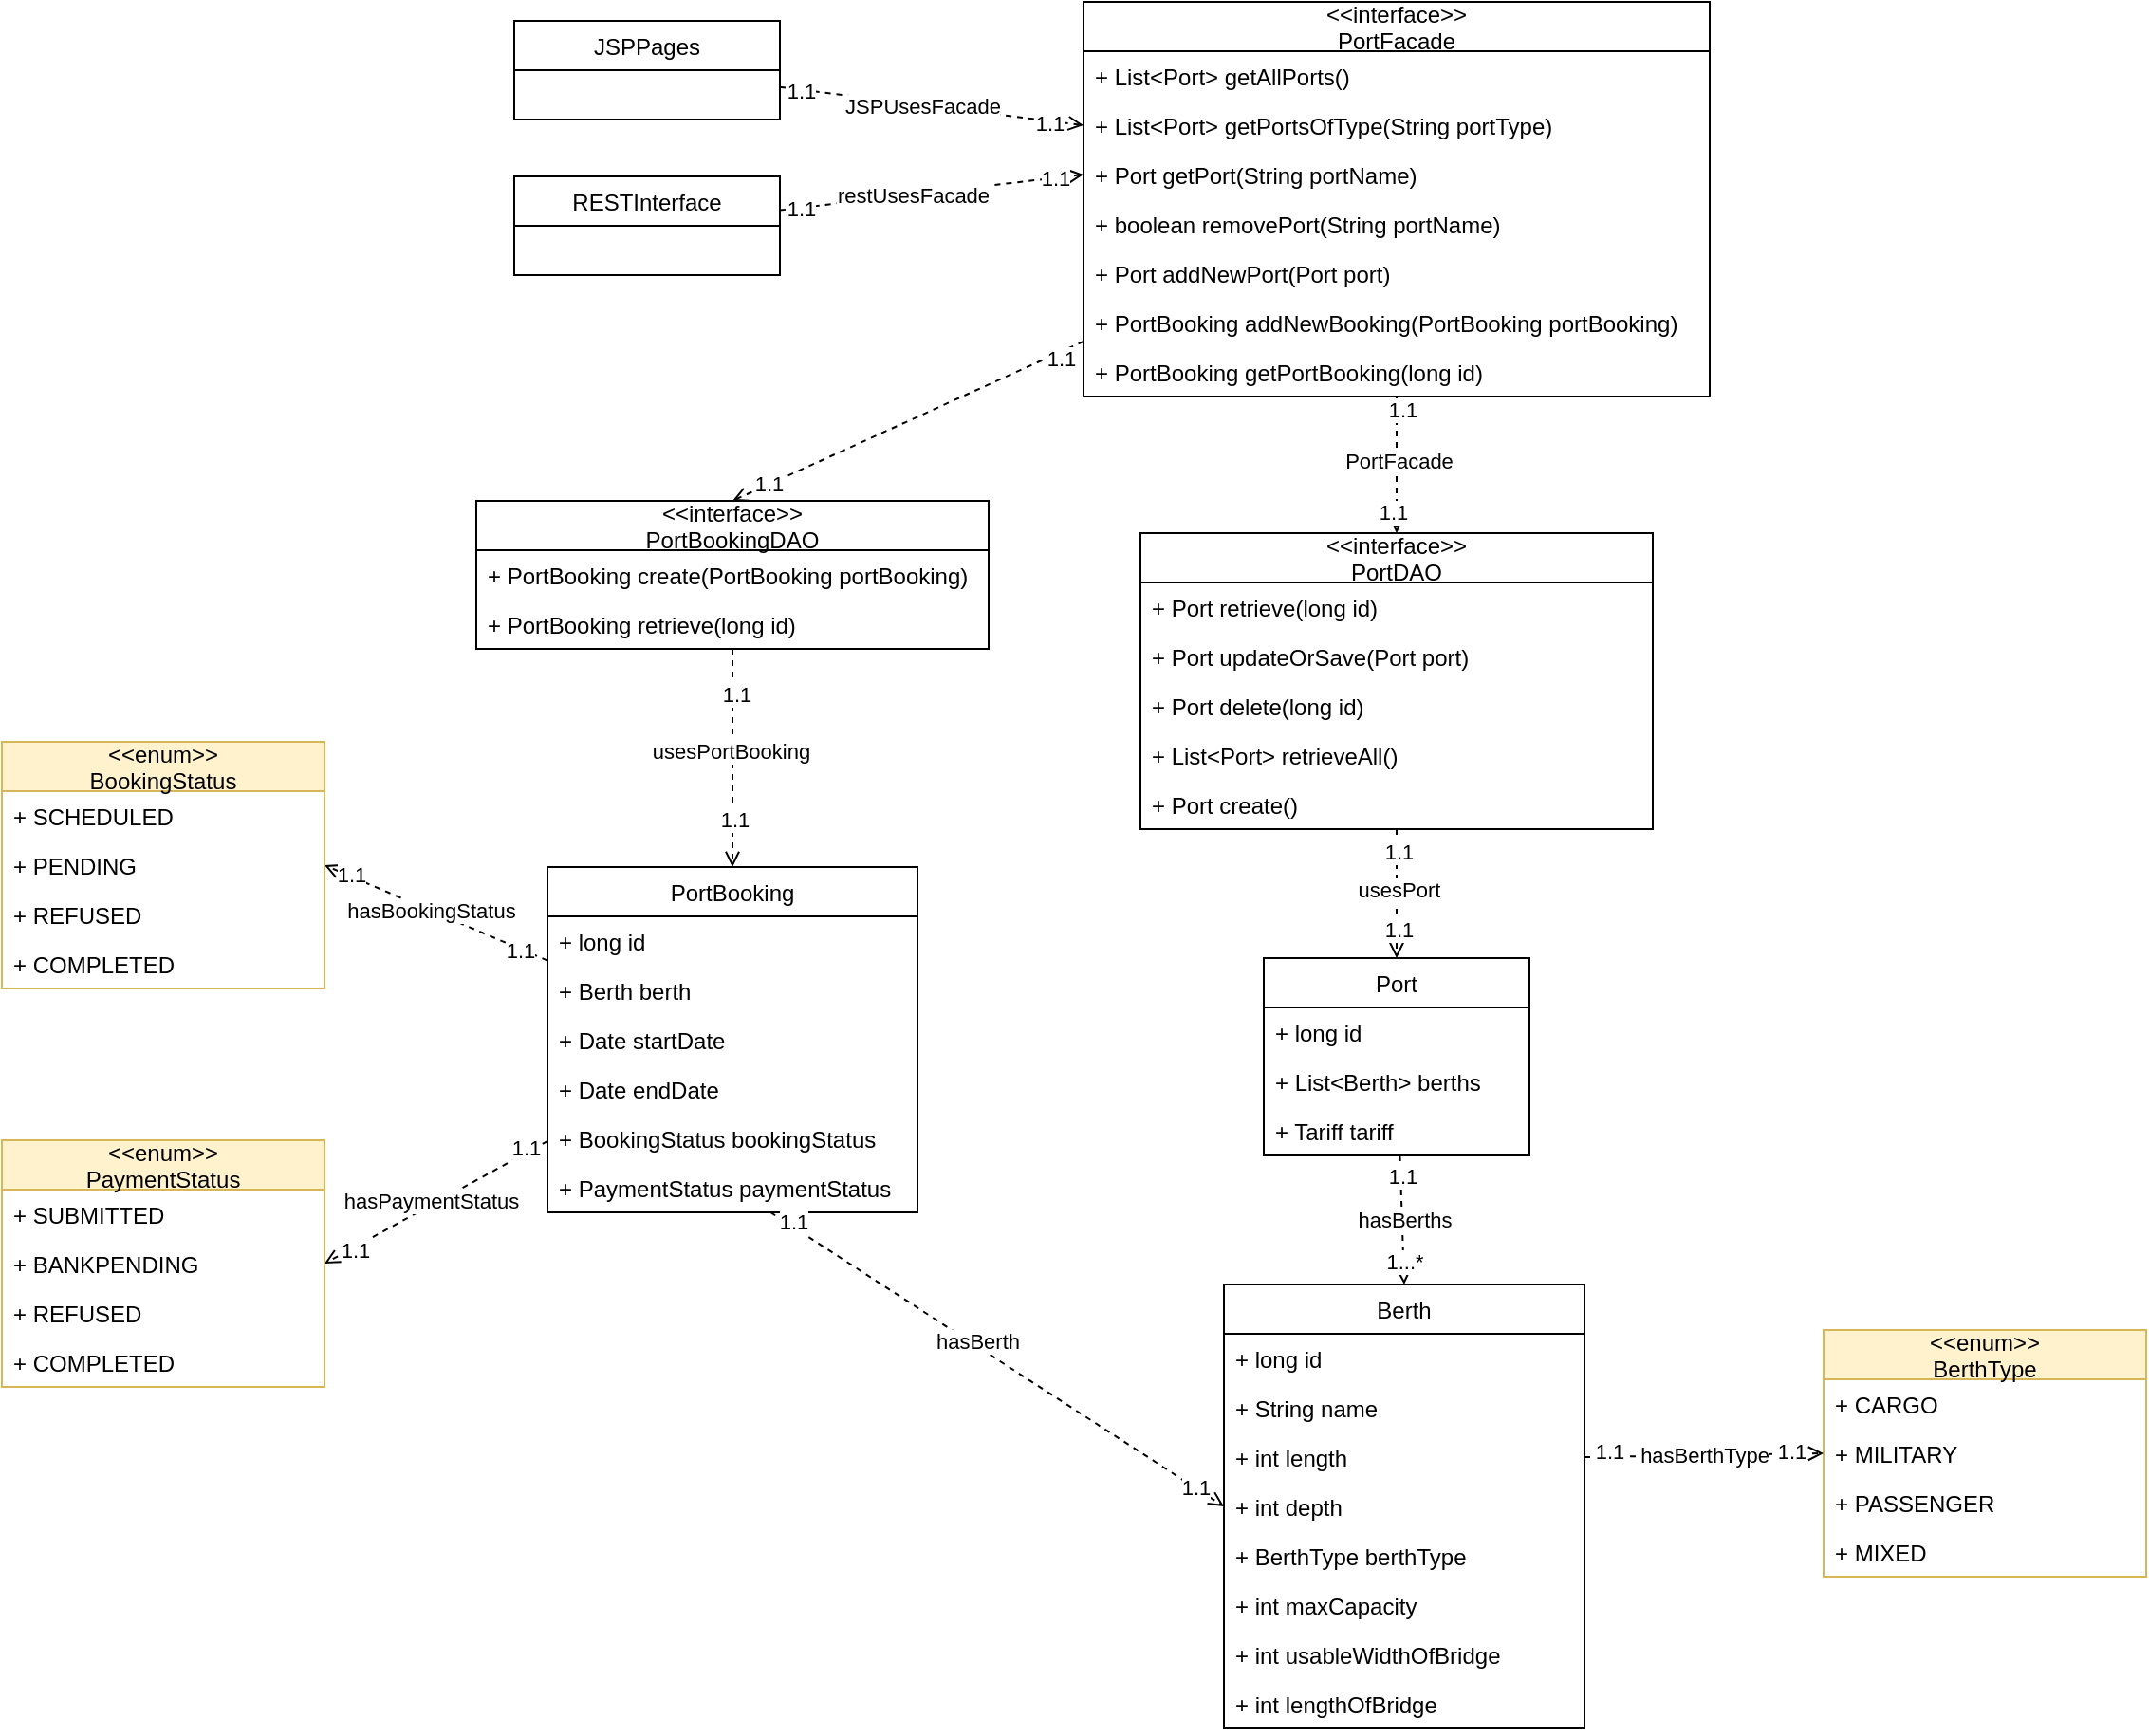 <mxfile version="15.5.4" type="device"><diagram id="i7krYclunM-j4STgRlUZ" name="Page-1"><mxGraphModel dx="1872" dy="701" grid="1" gridSize="10" guides="1" tooltips="1" connect="1" arrows="1" fold="1" page="1" pageScale="1" pageWidth="827" pageHeight="1169" math="0" shadow="0"><root><mxCell id="0"/><mxCell id="1" parent="0"/><mxCell id="9I1KYuoDm2zl3QRiETgo-15" style="edgeStyle=orthogonalEdgeStyle;rounded=0;orthogonalLoop=1;jettySize=auto;html=1;entryX=0.5;entryY=0;entryDx=0;entryDy=0;dashed=1;endArrow=open;endFill=0;" edge="1" parent="1" source="9I1KYuoDm2zl3QRiETgo-1" target="9I1KYuoDm2zl3QRiETgo-10"><mxGeometry relative="1" as="geometry"/></mxCell><mxCell id="9I1KYuoDm2zl3QRiETgo-22" value="PortFacade" style="edgeLabel;html=1;align=center;verticalAlign=middle;resizable=0;points=[];" vertex="1" connectable="0" parent="9I1KYuoDm2zl3QRiETgo-15"><mxGeometry x="-0.075" y="1" relative="1" as="geometry"><mxPoint as="offset"/></mxGeometry></mxCell><mxCell id="9I1KYuoDm2zl3QRiETgo-23" value="1.1" style="edgeLabel;html=1;align=center;verticalAlign=middle;resizable=0;points=[];" vertex="1" connectable="0" parent="9I1KYuoDm2zl3QRiETgo-15"><mxGeometry x="0.675" y="-2" relative="1" as="geometry"><mxPoint as="offset"/></mxGeometry></mxCell><mxCell id="9I1KYuoDm2zl3QRiETgo-24" value="1.1" style="edgeLabel;html=1;align=center;verticalAlign=middle;resizable=0;points=[];" vertex="1" connectable="0" parent="9I1KYuoDm2zl3QRiETgo-15"><mxGeometry x="-0.825" y="3" relative="1" as="geometry"><mxPoint as="offset"/></mxGeometry></mxCell><mxCell id="9I1KYuoDm2zl3QRiETgo-72" style="edgeStyle=none;rounded=0;orthogonalLoop=1;jettySize=auto;html=1;entryX=0.5;entryY=0;entryDx=0;entryDy=0;dashed=1;endArrow=open;endFill=0;" edge="1" parent="1" source="9I1KYuoDm2zl3QRiETgo-1" target="9I1KYuoDm2zl3QRiETgo-53"><mxGeometry relative="1" as="geometry"/></mxCell><mxCell id="9I1KYuoDm2zl3QRiETgo-73" value="1.1" style="edgeLabel;html=1;align=center;verticalAlign=middle;resizable=0;points=[];" vertex="1" connectable="0" parent="9I1KYuoDm2zl3QRiETgo-72"><mxGeometry x="-0.858" y="3" relative="1" as="geometry"><mxPoint as="offset"/></mxGeometry></mxCell><mxCell id="9I1KYuoDm2zl3QRiETgo-74" value="1.1" style="edgeLabel;html=1;align=center;verticalAlign=middle;resizable=0;points=[];" vertex="1" connectable="0" parent="9I1KYuoDm2zl3QRiETgo-72"><mxGeometry x="0.798" y="-1" relative="1" as="geometry"><mxPoint as="offset"/></mxGeometry></mxCell><mxCell id="9I1KYuoDm2zl3QRiETgo-1" value="&lt;&lt;interface&gt;&gt;&#10;PortFacade" style="swimlane;fontStyle=0;childLayout=stackLayout;horizontal=1;startSize=26;fillColor=none;horizontalStack=0;resizeParent=1;resizeParentMax=0;resizeLast=0;collapsible=1;marginBottom=0;" vertex="1" parent="1"><mxGeometry x="150" y="70" width="330" height="208" as="geometry"/></mxCell><mxCell id="9I1KYuoDm2zl3QRiETgo-2" value="+ List&lt;Port&gt; getAllPorts()" style="text;strokeColor=none;fillColor=none;align=left;verticalAlign=top;spacingLeft=4;spacingRight=4;overflow=hidden;rotatable=0;points=[[0,0.5],[1,0.5]];portConstraint=eastwest;" vertex="1" parent="9I1KYuoDm2zl3QRiETgo-1"><mxGeometry y="26" width="330" height="26" as="geometry"/></mxCell><mxCell id="9I1KYuoDm2zl3QRiETgo-6" value="+ List&lt;Port&gt; getPortsOfType(String portType)" style="text;strokeColor=none;fillColor=none;align=left;verticalAlign=top;spacingLeft=4;spacingRight=4;overflow=hidden;rotatable=0;points=[[0,0.5],[1,0.5]];portConstraint=eastwest;" vertex="1" parent="9I1KYuoDm2zl3QRiETgo-1"><mxGeometry y="52" width="330" height="26" as="geometry"/></mxCell><mxCell id="9I1KYuoDm2zl3QRiETgo-7" value="+ Port getPort(String portName)" style="text;strokeColor=none;fillColor=none;align=left;verticalAlign=top;spacingLeft=4;spacingRight=4;overflow=hidden;rotatable=0;points=[[0,0.5],[1,0.5]];portConstraint=eastwest;" vertex="1" parent="9I1KYuoDm2zl3QRiETgo-1"><mxGeometry y="78" width="330" height="26" as="geometry"/></mxCell><mxCell id="9I1KYuoDm2zl3QRiETgo-8" value="+ boolean removePort(String portName)" style="text;strokeColor=none;fillColor=none;align=left;verticalAlign=top;spacingLeft=4;spacingRight=4;overflow=hidden;rotatable=0;points=[[0,0.5],[1,0.5]];portConstraint=eastwest;" vertex="1" parent="9I1KYuoDm2zl3QRiETgo-1"><mxGeometry y="104" width="330" height="26" as="geometry"/></mxCell><mxCell id="9I1KYuoDm2zl3QRiETgo-71" value="+ Port addNewPort(Port port)" style="text;strokeColor=none;fillColor=none;align=left;verticalAlign=top;spacingLeft=4;spacingRight=4;overflow=hidden;rotatable=0;points=[[0,0.5],[1,0.5]];portConstraint=eastwest;" vertex="1" parent="9I1KYuoDm2zl3QRiETgo-1"><mxGeometry y="130" width="330" height="26" as="geometry"/></mxCell><mxCell id="9I1KYuoDm2zl3QRiETgo-80" value="+ PortBooking addNewBooking(PortBooking portBooking)" style="text;strokeColor=none;fillColor=none;align=left;verticalAlign=top;spacingLeft=4;spacingRight=4;overflow=hidden;rotatable=0;points=[[0,0.5],[1,0.5]];portConstraint=eastwest;" vertex="1" parent="9I1KYuoDm2zl3QRiETgo-1"><mxGeometry y="156" width="330" height="26" as="geometry"/></mxCell><mxCell id="9I1KYuoDm2zl3QRiETgo-81" value="+ PortBooking getPortBooking(long id)" style="text;strokeColor=none;fillColor=none;align=left;verticalAlign=top;spacingLeft=4;spacingRight=4;overflow=hidden;rotatable=0;points=[[0,0.5],[1,0.5]];portConstraint=eastwest;" vertex="1" parent="9I1KYuoDm2zl3QRiETgo-1"><mxGeometry y="182" width="330" height="26" as="geometry"/></mxCell><mxCell id="9I1KYuoDm2zl3QRiETgo-16" style="rounded=0;orthogonalLoop=1;jettySize=auto;html=1;dashed=1;endArrow=open;endFill=0;entryX=0.5;entryY=0;entryDx=0;entryDy=0;" edge="1" parent="1" source="9I1KYuoDm2zl3QRiETgo-10" target="9I1KYuoDm2zl3QRiETgo-17"><mxGeometry relative="1" as="geometry"><mxPoint x="285" y="530" as="targetPoint"/></mxGeometry></mxCell><mxCell id="9I1KYuoDm2zl3QRiETgo-110" value="1.1" style="edgeLabel;html=1;align=center;verticalAlign=middle;resizable=0;points=[];" vertex="1" connectable="0" parent="9I1KYuoDm2zl3QRiETgo-16"><mxGeometry x="-0.652" y="4" relative="1" as="geometry"><mxPoint x="-3" as="offset"/></mxGeometry></mxCell><mxCell id="9I1KYuoDm2zl3QRiETgo-111" value="1.1" style="edgeLabel;html=1;align=center;verticalAlign=middle;resizable=0;points=[];" vertex="1" connectable="0" parent="9I1KYuoDm2zl3QRiETgo-16"><mxGeometry x="0.559" y="1" relative="1" as="geometry"><mxPoint as="offset"/></mxGeometry></mxCell><mxCell id="9I1KYuoDm2zl3QRiETgo-112" value="usesPort" style="edgeLabel;html=1;align=center;verticalAlign=middle;resizable=0;points=[];" vertex="1" connectable="0" parent="9I1KYuoDm2zl3QRiETgo-16"><mxGeometry x="-0.064" y="1" relative="1" as="geometry"><mxPoint as="offset"/></mxGeometry></mxCell><mxCell id="9I1KYuoDm2zl3QRiETgo-10" value="&lt;&lt;interface&gt;&gt;&#10;PortDAO" style="swimlane;fontStyle=0;childLayout=stackLayout;horizontal=1;startSize=26;fillColor=none;horizontalStack=0;resizeParent=1;resizeParentMax=0;resizeLast=0;collapsible=1;marginBottom=0;" vertex="1" parent="1"><mxGeometry x="180" y="350" width="270" height="156" as="geometry"/></mxCell><mxCell id="9I1KYuoDm2zl3QRiETgo-11" value="+ Port retrieve(long id)" style="text;strokeColor=none;fillColor=none;align=left;verticalAlign=top;spacingLeft=4;spacingRight=4;overflow=hidden;rotatable=0;points=[[0,0.5],[1,0.5]];portConstraint=eastwest;" vertex="1" parent="9I1KYuoDm2zl3QRiETgo-10"><mxGeometry y="26" width="270" height="26" as="geometry"/></mxCell><mxCell id="9I1KYuoDm2zl3QRiETgo-12" value="+ Port updateOrSave(Port port)" style="text;strokeColor=none;fillColor=none;align=left;verticalAlign=top;spacingLeft=4;spacingRight=4;overflow=hidden;rotatable=0;points=[[0,0.5],[1,0.5]];portConstraint=eastwest;" vertex="1" parent="9I1KYuoDm2zl3QRiETgo-10"><mxGeometry y="52" width="270" height="26" as="geometry"/></mxCell><mxCell id="9I1KYuoDm2zl3QRiETgo-13" value="+ Port delete(long id)" style="text;strokeColor=none;fillColor=none;align=left;verticalAlign=top;spacingLeft=4;spacingRight=4;overflow=hidden;rotatable=0;points=[[0,0.5],[1,0.5]];portConstraint=eastwest;" vertex="1" parent="9I1KYuoDm2zl3QRiETgo-10"><mxGeometry y="78" width="270" height="26" as="geometry"/></mxCell><mxCell id="9I1KYuoDm2zl3QRiETgo-14" value="+ List&lt;Port&gt; retrieveAll()" style="text;strokeColor=none;fillColor=none;align=left;verticalAlign=top;spacingLeft=4;spacingRight=4;overflow=hidden;rotatable=0;points=[[0,0.5],[1,0.5]];portConstraint=eastwest;" vertex="1" parent="9I1KYuoDm2zl3QRiETgo-10"><mxGeometry y="104" width="270" height="26" as="geometry"/></mxCell><mxCell id="9I1KYuoDm2zl3QRiETgo-79" value="+ Port create()" style="text;strokeColor=none;fillColor=none;align=left;verticalAlign=top;spacingLeft=4;spacingRight=4;overflow=hidden;rotatable=0;points=[[0,0.5],[1,0.5]];portConstraint=eastwest;" vertex="1" parent="9I1KYuoDm2zl3QRiETgo-10"><mxGeometry y="130" width="270" height="26" as="geometry"/></mxCell><mxCell id="9I1KYuoDm2zl3QRiETgo-29" style="edgeStyle=none;rounded=0;orthogonalLoop=1;jettySize=auto;html=1;entryX=0.5;entryY=0;entryDx=0;entryDy=0;dashed=1;endArrow=open;endFill=0;" edge="1" parent="1" source="9I1KYuoDm2zl3QRiETgo-17" target="9I1KYuoDm2zl3QRiETgo-26"><mxGeometry relative="1" as="geometry"/></mxCell><mxCell id="9I1KYuoDm2zl3QRiETgo-30" value="1.1" style="edgeLabel;html=1;align=center;verticalAlign=middle;resizable=0;points=[];" vertex="1" connectable="0" parent="9I1KYuoDm2zl3QRiETgo-29"><mxGeometry x="-0.694" y="1" relative="1" as="geometry"><mxPoint as="offset"/></mxGeometry></mxCell><mxCell id="9I1KYuoDm2zl3QRiETgo-31" value="1...*" style="edgeLabel;html=1;align=center;verticalAlign=middle;resizable=0;points=[];" vertex="1" connectable="0" parent="9I1KYuoDm2zl3QRiETgo-29"><mxGeometry x="0.639" relative="1" as="geometry"><mxPoint as="offset"/></mxGeometry></mxCell><mxCell id="9I1KYuoDm2zl3QRiETgo-38" value="hasBerths" style="edgeLabel;html=1;align=center;verticalAlign=middle;resizable=0;points=[];" vertex="1" connectable="0" parent="9I1KYuoDm2zl3QRiETgo-29"><mxGeometry x="-0.022" y="1" relative="1" as="geometry"><mxPoint as="offset"/></mxGeometry></mxCell><mxCell id="9I1KYuoDm2zl3QRiETgo-17" value="Port" style="swimlane;fontStyle=0;childLayout=stackLayout;horizontal=1;startSize=26;fillColor=none;horizontalStack=0;resizeParent=1;resizeParentMax=0;resizeLast=0;collapsible=1;marginBottom=0;" vertex="1" parent="1"><mxGeometry x="245" y="574" width="140" height="104" as="geometry"/></mxCell><mxCell id="9I1KYuoDm2zl3QRiETgo-18" value="+ long id" style="text;strokeColor=none;fillColor=none;align=left;verticalAlign=top;spacingLeft=4;spacingRight=4;overflow=hidden;rotatable=0;points=[[0,0.5],[1,0.5]];portConstraint=eastwest;" vertex="1" parent="9I1KYuoDm2zl3QRiETgo-17"><mxGeometry y="26" width="140" height="26" as="geometry"/></mxCell><mxCell id="9I1KYuoDm2zl3QRiETgo-25" value="+ List&lt;Berth&gt; berths" style="text;strokeColor=none;fillColor=none;align=left;verticalAlign=top;spacingLeft=4;spacingRight=4;overflow=hidden;rotatable=0;points=[[0,0.5],[1,0.5]];portConstraint=eastwest;" vertex="1" parent="9I1KYuoDm2zl3QRiETgo-17"><mxGeometry y="52" width="140" height="26" as="geometry"/></mxCell><mxCell id="9I1KYuoDm2zl3QRiETgo-40" value="+ Tariff tariff" style="text;strokeColor=none;fillColor=none;align=left;verticalAlign=top;spacingLeft=4;spacingRight=4;overflow=hidden;rotatable=0;points=[[0,0.5],[1,0.5]];portConstraint=eastwest;" vertex="1" parent="9I1KYuoDm2zl3QRiETgo-17"><mxGeometry y="78" width="140" height="26" as="geometry"/></mxCell><mxCell id="9I1KYuoDm2zl3QRiETgo-26" value="Berth" style="swimlane;fontStyle=0;childLayout=stackLayout;horizontal=1;startSize=26;fillColor=none;horizontalStack=0;resizeParent=1;resizeParentMax=0;resizeLast=0;collapsible=1;marginBottom=0;" vertex="1" parent="1"><mxGeometry x="224" y="746" width="190" height="234" as="geometry"/></mxCell><mxCell id="9I1KYuoDm2zl3QRiETgo-27" value="+ long id" style="text;strokeColor=none;fillColor=none;align=left;verticalAlign=top;spacingLeft=4;spacingRight=4;overflow=hidden;rotatable=0;points=[[0,0.5],[1,0.5]];portConstraint=eastwest;" vertex="1" parent="9I1KYuoDm2zl3QRiETgo-26"><mxGeometry y="26" width="190" height="26" as="geometry"/></mxCell><mxCell id="9I1KYuoDm2zl3QRiETgo-41" value="+ String name" style="text;strokeColor=none;fillColor=none;align=left;verticalAlign=top;spacingLeft=4;spacingRight=4;overflow=hidden;rotatable=0;points=[[0,0.5],[1,0.5]];portConstraint=eastwest;" vertex="1" parent="9I1KYuoDm2zl3QRiETgo-26"><mxGeometry y="52" width="190" height="26" as="geometry"/></mxCell><mxCell id="9I1KYuoDm2zl3QRiETgo-42" value="+ int length" style="text;strokeColor=none;fillColor=none;align=left;verticalAlign=top;spacingLeft=4;spacingRight=4;overflow=hidden;rotatable=0;points=[[0,0.5],[1,0.5]];portConstraint=eastwest;" vertex="1" parent="9I1KYuoDm2zl3QRiETgo-26"><mxGeometry y="78" width="190" height="26" as="geometry"/></mxCell><mxCell id="9I1KYuoDm2zl3QRiETgo-44" value="+ int depth" style="text;strokeColor=none;fillColor=none;align=left;verticalAlign=top;spacingLeft=4;spacingRight=4;overflow=hidden;rotatable=0;points=[[0,0.5],[1,0.5]];portConstraint=eastwest;" vertex="1" parent="9I1KYuoDm2zl3QRiETgo-26"><mxGeometry y="104" width="190" height="26" as="geometry"/></mxCell><mxCell id="9I1KYuoDm2zl3QRiETgo-45" value="+ BerthType berthType" style="text;strokeColor=none;fillColor=none;align=left;verticalAlign=top;spacingLeft=4;spacingRight=4;overflow=hidden;rotatable=0;points=[[0,0.5],[1,0.5]];portConstraint=eastwest;" vertex="1" parent="9I1KYuoDm2zl3QRiETgo-26"><mxGeometry y="130" width="190" height="26" as="geometry"/></mxCell><mxCell id="9I1KYuoDm2zl3QRiETgo-49" value="+ int maxCapacity" style="text;strokeColor=none;fillColor=none;align=left;verticalAlign=top;spacingLeft=4;spacingRight=4;overflow=hidden;rotatable=0;points=[[0,0.5],[1,0.5]];portConstraint=eastwest;" vertex="1" parent="9I1KYuoDm2zl3QRiETgo-26"><mxGeometry y="156" width="190" height="26" as="geometry"/></mxCell><mxCell id="9I1KYuoDm2zl3QRiETgo-50" value="+ int usableWidthOfBridge" style="text;strokeColor=none;fillColor=none;align=left;verticalAlign=top;spacingLeft=4;spacingRight=4;overflow=hidden;rotatable=0;points=[[0,0.5],[1,0.5]];portConstraint=eastwest;" vertex="1" parent="9I1KYuoDm2zl3QRiETgo-26"><mxGeometry y="182" width="190" height="26" as="geometry"/></mxCell><mxCell id="9I1KYuoDm2zl3QRiETgo-52" value="+ int lengthOfBridge" style="text;strokeColor=none;fillColor=none;align=left;verticalAlign=top;spacingLeft=4;spacingRight=4;overflow=hidden;rotatable=0;points=[[0,0.5],[1,0.5]];portConstraint=eastwest;" vertex="1" parent="9I1KYuoDm2zl3QRiETgo-26"><mxGeometry y="208" width="190" height="26" as="geometry"/></mxCell><mxCell id="9I1KYuoDm2zl3QRiETgo-32" value="&lt;&lt;enum&gt;&gt;&#10;BerthType" style="swimlane;fontStyle=0;childLayout=stackLayout;horizontal=1;startSize=26;fillColor=#fff2cc;horizontalStack=0;resizeParent=1;resizeParentMax=0;resizeLast=0;collapsible=1;marginBottom=0;strokeColor=#d6b656;" vertex="1" parent="1"><mxGeometry x="540" y="770" width="170" height="130" as="geometry"/></mxCell><mxCell id="9I1KYuoDm2zl3QRiETgo-33" value="+ CARGO" style="text;strokeColor=none;fillColor=none;align=left;verticalAlign=top;spacingLeft=4;spacingRight=4;overflow=hidden;rotatable=0;points=[[0,0.5],[1,0.5]];portConstraint=eastwest;" vertex="1" parent="9I1KYuoDm2zl3QRiETgo-32"><mxGeometry y="26" width="170" height="26" as="geometry"/></mxCell><mxCell id="9I1KYuoDm2zl3QRiETgo-34" value="+ MILITARY" style="text;strokeColor=none;fillColor=none;align=left;verticalAlign=top;spacingLeft=4;spacingRight=4;overflow=hidden;rotatable=0;points=[[0,0.5],[1,0.5]];portConstraint=eastwest;" vertex="1" parent="9I1KYuoDm2zl3QRiETgo-32"><mxGeometry y="52" width="170" height="26" as="geometry"/></mxCell><mxCell id="9I1KYuoDm2zl3QRiETgo-36" value="+ PASSENGER" style="text;strokeColor=none;fillColor=none;align=left;verticalAlign=top;spacingLeft=4;spacingRight=4;overflow=hidden;rotatable=0;points=[[0,0.5],[1,0.5]];portConstraint=eastwest;" vertex="1" parent="9I1KYuoDm2zl3QRiETgo-32"><mxGeometry y="78" width="170" height="26" as="geometry"/></mxCell><mxCell id="9I1KYuoDm2zl3QRiETgo-37" value="+ MIXED" style="text;strokeColor=none;fillColor=none;align=left;verticalAlign=top;spacingLeft=4;spacingRight=4;overflow=hidden;rotatable=0;points=[[0,0.5],[1,0.5]];portConstraint=eastwest;" vertex="1" parent="9I1KYuoDm2zl3QRiETgo-32"><mxGeometry y="104" width="170" height="26" as="geometry"/></mxCell><mxCell id="9I1KYuoDm2zl3QRiETgo-39" style="edgeStyle=none;rounded=0;orthogonalLoop=1;jettySize=auto;html=1;exitX=1;exitY=0.5;exitDx=0;exitDy=0;entryX=0;entryY=0.5;entryDx=0;entryDy=0;dashed=1;endArrow=open;endFill=0;" edge="1" parent="1" source="9I1KYuoDm2zl3QRiETgo-42" target="9I1KYuoDm2zl3QRiETgo-34"><mxGeometry relative="1" as="geometry"/></mxCell><mxCell id="9I1KYuoDm2zl3QRiETgo-46" value="1.1" style="edgeLabel;html=1;align=center;verticalAlign=middle;resizable=0;points=[];" vertex="1" connectable="0" parent="9I1KYuoDm2zl3QRiETgo-39"><mxGeometry x="-0.8" y="3" relative="1" as="geometry"><mxPoint as="offset"/></mxGeometry></mxCell><mxCell id="9I1KYuoDm2zl3QRiETgo-47" value="1.1" style="edgeLabel;html=1;align=center;verticalAlign=middle;resizable=0;points=[];" vertex="1" connectable="0" parent="9I1KYuoDm2zl3QRiETgo-39"><mxGeometry x="0.733" y="2" relative="1" as="geometry"><mxPoint as="offset"/></mxGeometry></mxCell><mxCell id="9I1KYuoDm2zl3QRiETgo-48" value="hasBerthType" style="edgeLabel;html=1;align=center;verticalAlign=middle;resizable=0;points=[];" vertex="1" connectable="0" parent="9I1KYuoDm2zl3QRiETgo-39"><mxGeometry x="-0.15" relative="1" as="geometry"><mxPoint x="9" as="offset"/></mxGeometry></mxCell><mxCell id="9I1KYuoDm2zl3QRiETgo-82" style="edgeStyle=none;rounded=0;orthogonalLoop=1;jettySize=auto;html=1;entryX=0.5;entryY=0;entryDx=0;entryDy=0;dashed=1;endArrow=open;endFill=0;" edge="1" parent="1" source="9I1KYuoDm2zl3QRiETgo-53" target="9I1KYuoDm2zl3QRiETgo-75"><mxGeometry relative="1" as="geometry"/></mxCell><mxCell id="9I1KYuoDm2zl3QRiETgo-83" value="1.1" style="edgeLabel;html=1;align=center;verticalAlign=middle;resizable=0;points=[];" vertex="1" connectable="0" parent="9I1KYuoDm2zl3QRiETgo-82"><mxGeometry x="-0.593" y="2" relative="1" as="geometry"><mxPoint as="offset"/></mxGeometry></mxCell><mxCell id="9I1KYuoDm2zl3QRiETgo-108" value="1.1" style="edgeLabel;html=1;align=center;verticalAlign=middle;resizable=0;points=[];" vertex="1" connectable="0" parent="9I1KYuoDm2zl3QRiETgo-82"><mxGeometry x="0.562" y="-3" relative="1" as="geometry"><mxPoint x="4" as="offset"/></mxGeometry></mxCell><mxCell id="9I1KYuoDm2zl3QRiETgo-109" value="usesPortBooking" style="edgeLabel;html=1;align=center;verticalAlign=middle;resizable=0;points=[];" vertex="1" connectable="0" parent="9I1KYuoDm2zl3QRiETgo-82"><mxGeometry x="-0.063" y="-1" relative="1" as="geometry"><mxPoint as="offset"/></mxGeometry></mxCell><mxCell id="9I1KYuoDm2zl3QRiETgo-53" value="&lt;&lt;interface&gt;&gt;&#10;PortBookingDAO" style="swimlane;fontStyle=0;childLayout=stackLayout;horizontal=1;startSize=26;fillColor=none;horizontalStack=0;resizeParent=1;resizeParentMax=0;resizeLast=0;collapsible=1;marginBottom=0;" vertex="1" parent="1"><mxGeometry x="-170" y="333" width="270" height="78" as="geometry"/></mxCell><mxCell id="9I1KYuoDm2zl3QRiETgo-54" value="+ PortBooking create(PortBooking portBooking)" style="text;strokeColor=none;fillColor=none;align=left;verticalAlign=top;spacingLeft=4;spacingRight=4;overflow=hidden;rotatable=0;points=[[0,0.5],[1,0.5]];portConstraint=eastwest;" vertex="1" parent="9I1KYuoDm2zl3QRiETgo-53"><mxGeometry y="26" width="270" height="26" as="geometry"/></mxCell><mxCell id="9I1KYuoDm2zl3QRiETgo-55" value="+ PortBooking retrieve(long id)" style="text;strokeColor=none;fillColor=none;align=left;verticalAlign=top;spacingLeft=4;spacingRight=4;overflow=hidden;rotatable=0;points=[[0,0.5],[1,0.5]];portConstraint=eastwest;" vertex="1" parent="9I1KYuoDm2zl3QRiETgo-53"><mxGeometry y="52" width="270" height="26" as="geometry"/></mxCell><mxCell id="9I1KYuoDm2zl3QRiETgo-61" style="edgeStyle=none;rounded=0;orthogonalLoop=1;jettySize=auto;html=1;entryX=0;entryY=0.5;entryDx=0;entryDy=0;dashed=1;endArrow=open;endFill=0;" edge="1" parent="1" source="9I1KYuoDm2zl3QRiETgo-57" target="9I1KYuoDm2zl3QRiETgo-6"><mxGeometry relative="1" as="geometry"/></mxCell><mxCell id="9I1KYuoDm2zl3QRiETgo-62" value="JSPUsesFacade" style="edgeLabel;html=1;align=center;verticalAlign=middle;resizable=0;points=[];" vertex="1" connectable="0" parent="9I1KYuoDm2zl3QRiETgo-61"><mxGeometry x="-0.071" y="-1" relative="1" as="geometry"><mxPoint as="offset"/></mxGeometry></mxCell><mxCell id="9I1KYuoDm2zl3QRiETgo-63" value="1.1" style="edgeLabel;html=1;align=center;verticalAlign=middle;resizable=0;points=[];" vertex="1" connectable="0" parent="9I1KYuoDm2zl3QRiETgo-61"><mxGeometry x="-0.863" y="-1" relative="1" as="geometry"><mxPoint as="offset"/></mxGeometry></mxCell><mxCell id="9I1KYuoDm2zl3QRiETgo-64" value="1.1" style="edgeLabel;html=1;align=center;verticalAlign=middle;resizable=0;points=[];" vertex="1" connectable="0" parent="9I1KYuoDm2zl3QRiETgo-61"><mxGeometry x="0.775" y="2" relative="1" as="geometry"><mxPoint y="3" as="offset"/></mxGeometry></mxCell><mxCell id="9I1KYuoDm2zl3QRiETgo-57" value="JSPPages" style="swimlane;fontStyle=0;childLayout=stackLayout;horizontal=1;startSize=26;fillColor=none;horizontalStack=0;resizeParent=1;resizeParentMax=0;resizeLast=0;collapsible=1;marginBottom=0;" vertex="1" parent="1"><mxGeometry x="-150" y="80" width="140" height="52" as="geometry"/></mxCell><mxCell id="9I1KYuoDm2zl3QRiETgo-60" value="   " style="text;strokeColor=none;fillColor=none;align=left;verticalAlign=top;spacingLeft=4;spacingRight=4;overflow=hidden;rotatable=0;points=[[0,0.5],[1,0.5]];portConstraint=eastwest;" vertex="1" parent="9I1KYuoDm2zl3QRiETgo-57"><mxGeometry y="26" width="140" height="26" as="geometry"/></mxCell><mxCell id="9I1KYuoDm2zl3QRiETgo-67" style="edgeStyle=none;rounded=0;orthogonalLoop=1;jettySize=auto;html=1;entryX=0;entryY=0.5;entryDx=0;entryDy=0;dashed=1;endArrow=open;endFill=0;" edge="1" parent="1" source="9I1KYuoDm2zl3QRiETgo-65" target="9I1KYuoDm2zl3QRiETgo-7"><mxGeometry relative="1" as="geometry"/></mxCell><mxCell id="9I1KYuoDm2zl3QRiETgo-68" value="1.1" style="edgeLabel;html=1;align=center;verticalAlign=middle;resizable=0;points=[];" vertex="1" connectable="0" parent="9I1KYuoDm2zl3QRiETgo-67"><mxGeometry x="-0.864" relative="1" as="geometry"><mxPoint as="offset"/></mxGeometry></mxCell><mxCell id="9I1KYuoDm2zl3QRiETgo-69" value="1.1" style="edgeLabel;html=1;align=center;verticalAlign=middle;resizable=0;points=[];" vertex="1" connectable="0" parent="9I1KYuoDm2zl3QRiETgo-67"><mxGeometry x="0.811" relative="1" as="geometry"><mxPoint as="offset"/></mxGeometry></mxCell><mxCell id="9I1KYuoDm2zl3QRiETgo-70" value="restUsesFacade" style="edgeLabel;html=1;align=center;verticalAlign=middle;resizable=0;points=[];" vertex="1" connectable="0" parent="9I1KYuoDm2zl3QRiETgo-67"><mxGeometry x="-0.126" relative="1" as="geometry"><mxPoint as="offset"/></mxGeometry></mxCell><mxCell id="9I1KYuoDm2zl3QRiETgo-65" value="RESTInterface" style="swimlane;fontStyle=0;childLayout=stackLayout;horizontal=1;startSize=26;fillColor=none;horizontalStack=0;resizeParent=1;resizeParentMax=0;resizeLast=0;collapsible=1;marginBottom=0;" vertex="1" parent="1"><mxGeometry x="-150" y="162" width="140" height="52" as="geometry"/></mxCell><mxCell id="9I1KYuoDm2zl3QRiETgo-66" value="   " style="text;strokeColor=none;fillColor=none;align=left;verticalAlign=top;spacingLeft=4;spacingRight=4;overflow=hidden;rotatable=0;points=[[0,0.5],[1,0.5]];portConstraint=eastwest;" vertex="1" parent="9I1KYuoDm2zl3QRiETgo-65"><mxGeometry y="26" width="140" height="26" as="geometry"/></mxCell><mxCell id="9I1KYuoDm2zl3QRiETgo-115" style="edgeStyle=none;rounded=0;orthogonalLoop=1;jettySize=auto;html=1;entryX=1;entryY=0.5;entryDx=0;entryDy=0;dashed=1;endArrow=open;endFill=0;" edge="1" parent="1" source="9I1KYuoDm2zl3QRiETgo-75" target="9I1KYuoDm2zl3QRiETgo-96"><mxGeometry relative="1" as="geometry"/></mxCell><mxCell id="9I1KYuoDm2zl3QRiETgo-117" value="1.1" style="edgeLabel;html=1;align=center;verticalAlign=middle;resizable=0;points=[];" vertex="1" connectable="0" parent="9I1KYuoDm2zl3QRiETgo-115"><mxGeometry x="-0.752" y="1" relative="1" as="geometry"><mxPoint as="offset"/></mxGeometry></mxCell><mxCell id="9I1KYuoDm2zl3QRiETgo-118" value="1.1" style="edgeLabel;html=1;align=center;verticalAlign=middle;resizable=0;points=[];" vertex="1" connectable="0" parent="9I1KYuoDm2zl3QRiETgo-115"><mxGeometry x="0.779" y="-1" relative="1" as="geometry"><mxPoint as="offset"/></mxGeometry></mxCell><mxCell id="9I1KYuoDm2zl3QRiETgo-120" value="hasBookingStatus" style="edgeLabel;html=1;align=center;verticalAlign=middle;resizable=0;points=[];" vertex="1" connectable="0" parent="9I1KYuoDm2zl3QRiETgo-115"><mxGeometry x="0.052" relative="1" as="geometry"><mxPoint as="offset"/></mxGeometry></mxCell><mxCell id="9I1KYuoDm2zl3QRiETgo-116" style="edgeStyle=none;rounded=0;orthogonalLoop=1;jettySize=auto;html=1;entryX=1;entryY=0.5;entryDx=0;entryDy=0;dashed=1;endArrow=open;endFill=0;" edge="1" parent="1" source="9I1KYuoDm2zl3QRiETgo-75" target="9I1KYuoDm2zl3QRiETgo-101"><mxGeometry relative="1" as="geometry"/></mxCell><mxCell id="9I1KYuoDm2zl3QRiETgo-119" value="1.1" style="edgeLabel;html=1;align=center;verticalAlign=middle;resizable=0;points=[];" vertex="1" connectable="0" parent="9I1KYuoDm2zl3QRiETgo-116"><mxGeometry x="0.811" y="2" relative="1" as="geometry"><mxPoint x="4" y="-3" as="offset"/></mxGeometry></mxCell><mxCell id="9I1KYuoDm2zl3QRiETgo-121" value="hasPaymentStatus" style="edgeLabel;html=1;align=center;verticalAlign=middle;resizable=0;points=[];" vertex="1" connectable="0" parent="9I1KYuoDm2zl3QRiETgo-116"><mxGeometry x="0.039" y="-2" relative="1" as="geometry"><mxPoint as="offset"/></mxGeometry></mxCell><mxCell id="9I1KYuoDm2zl3QRiETgo-122" value="1.1" style="edgeLabel;html=1;align=center;verticalAlign=middle;resizable=0;points=[];" vertex="1" connectable="0" parent="9I1KYuoDm2zl3QRiETgo-116"><mxGeometry x="-0.762" y="-2" relative="1" as="geometry"><mxPoint x="3" y="-3" as="offset"/></mxGeometry></mxCell><mxCell id="9I1KYuoDm2zl3QRiETgo-75" value="PortBooking" style="swimlane;fontStyle=0;childLayout=stackLayout;horizontal=1;startSize=26;fillColor=none;horizontalStack=0;resizeParent=1;resizeParentMax=0;resizeLast=0;collapsible=1;marginBottom=0;" vertex="1" parent="1"><mxGeometry x="-132.5" y="526" width="195" height="182" as="geometry"/></mxCell><mxCell id="9I1KYuoDm2zl3QRiETgo-76" value="+ long id" style="text;strokeColor=none;fillColor=none;align=left;verticalAlign=top;spacingLeft=4;spacingRight=4;overflow=hidden;rotatable=0;points=[[0,0.5],[1,0.5]];portConstraint=eastwest;" vertex="1" parent="9I1KYuoDm2zl3QRiETgo-75"><mxGeometry y="26" width="195" height="26" as="geometry"/></mxCell><mxCell id="9I1KYuoDm2zl3QRiETgo-77" value="+ Berth berth" style="text;strokeColor=none;fillColor=none;align=left;verticalAlign=top;spacingLeft=4;spacingRight=4;overflow=hidden;rotatable=0;points=[[0,0.5],[1,0.5]];portConstraint=eastwest;" vertex="1" parent="9I1KYuoDm2zl3QRiETgo-75"><mxGeometry y="52" width="195" height="26" as="geometry"/></mxCell><mxCell id="9I1KYuoDm2zl3QRiETgo-78" value="+ Date startDate" style="text;strokeColor=none;fillColor=none;align=left;verticalAlign=top;spacingLeft=4;spacingRight=4;overflow=hidden;rotatable=0;points=[[0,0.5],[1,0.5]];portConstraint=eastwest;" vertex="1" parent="9I1KYuoDm2zl3QRiETgo-75"><mxGeometry y="78" width="195" height="26" as="geometry"/></mxCell><mxCell id="9I1KYuoDm2zl3QRiETgo-84" value="+ Date endDate" style="text;strokeColor=none;fillColor=none;align=left;verticalAlign=top;spacingLeft=4;spacingRight=4;overflow=hidden;rotatable=0;points=[[0,0.5],[1,0.5]];portConstraint=eastwest;" vertex="1" parent="9I1KYuoDm2zl3QRiETgo-75"><mxGeometry y="104" width="195" height="26" as="geometry"/></mxCell><mxCell id="9I1KYuoDm2zl3QRiETgo-85" value="+ BookingStatus bookingStatus" style="text;strokeColor=none;fillColor=none;align=left;verticalAlign=top;spacingLeft=4;spacingRight=4;overflow=hidden;rotatable=0;points=[[0,0.5],[1,0.5]];portConstraint=eastwest;" vertex="1" parent="9I1KYuoDm2zl3QRiETgo-75"><mxGeometry y="130" width="195" height="26" as="geometry"/></mxCell><mxCell id="9I1KYuoDm2zl3QRiETgo-86" value="+ PaymentStatus paymentStatus" style="text;strokeColor=none;fillColor=none;align=left;verticalAlign=top;spacingLeft=4;spacingRight=4;overflow=hidden;rotatable=0;points=[[0,0.5],[1,0.5]];portConstraint=eastwest;" vertex="1" parent="9I1KYuoDm2zl3QRiETgo-75"><mxGeometry y="156" width="195" height="26" as="geometry"/></mxCell><mxCell id="9I1KYuoDm2zl3QRiETgo-94" value="&lt;&lt;enum&gt;&gt;&#10;BookingStatus" style="swimlane;fontStyle=0;childLayout=stackLayout;horizontal=1;startSize=26;fillColor=#fff2cc;horizontalStack=0;resizeParent=1;resizeParentMax=0;resizeLast=0;collapsible=1;marginBottom=0;strokeColor=#d6b656;" vertex="1" parent="1"><mxGeometry x="-420" y="460" width="170" height="130" as="geometry"/></mxCell><mxCell id="9I1KYuoDm2zl3QRiETgo-95" value="+ SCHEDULED" style="text;strokeColor=none;fillColor=none;align=left;verticalAlign=top;spacingLeft=4;spacingRight=4;overflow=hidden;rotatable=0;points=[[0,0.5],[1,0.5]];portConstraint=eastwest;" vertex="1" parent="9I1KYuoDm2zl3QRiETgo-94"><mxGeometry y="26" width="170" height="26" as="geometry"/></mxCell><mxCell id="9I1KYuoDm2zl3QRiETgo-96" value="+ PENDING" style="text;strokeColor=none;fillColor=none;align=left;verticalAlign=top;spacingLeft=4;spacingRight=4;overflow=hidden;rotatable=0;points=[[0,0.5],[1,0.5]];portConstraint=eastwest;" vertex="1" parent="9I1KYuoDm2zl3QRiETgo-94"><mxGeometry y="52" width="170" height="26" as="geometry"/></mxCell><mxCell id="9I1KYuoDm2zl3QRiETgo-97" value="+ REFUSED" style="text;strokeColor=none;fillColor=none;align=left;verticalAlign=top;spacingLeft=4;spacingRight=4;overflow=hidden;rotatable=0;points=[[0,0.5],[1,0.5]];portConstraint=eastwest;" vertex="1" parent="9I1KYuoDm2zl3QRiETgo-94"><mxGeometry y="78" width="170" height="26" as="geometry"/></mxCell><mxCell id="9I1KYuoDm2zl3QRiETgo-98" value="+ COMPLETED" style="text;strokeColor=none;fillColor=none;align=left;verticalAlign=top;spacingLeft=4;spacingRight=4;overflow=hidden;rotatable=0;points=[[0,0.5],[1,0.5]];portConstraint=eastwest;" vertex="1" parent="9I1KYuoDm2zl3QRiETgo-94"><mxGeometry y="104" width="170" height="26" as="geometry"/></mxCell><mxCell id="9I1KYuoDm2zl3QRiETgo-99" value="&lt;&lt;enum&gt;&gt;&#10;PaymentStatus" style="swimlane;fontStyle=0;childLayout=stackLayout;horizontal=1;startSize=26;fillColor=#fff2cc;horizontalStack=0;resizeParent=1;resizeParentMax=0;resizeLast=0;collapsible=1;marginBottom=0;strokeColor=#d6b656;" vertex="1" parent="1"><mxGeometry x="-420" y="670" width="170" height="130" as="geometry"/></mxCell><mxCell id="9I1KYuoDm2zl3QRiETgo-100" value="+ SUBMITTED" style="text;strokeColor=none;fillColor=none;align=left;verticalAlign=top;spacingLeft=4;spacingRight=4;overflow=hidden;rotatable=0;points=[[0,0.5],[1,0.5]];portConstraint=eastwest;" vertex="1" parent="9I1KYuoDm2zl3QRiETgo-99"><mxGeometry y="26" width="170" height="26" as="geometry"/></mxCell><mxCell id="9I1KYuoDm2zl3QRiETgo-101" value="+ BANKPENDING" style="text;strokeColor=none;fillColor=none;align=left;verticalAlign=top;spacingLeft=4;spacingRight=4;overflow=hidden;rotatable=0;points=[[0,0.5],[1,0.5]];portConstraint=eastwest;" vertex="1" parent="9I1KYuoDm2zl3QRiETgo-99"><mxGeometry y="52" width="170" height="26" as="geometry"/></mxCell><mxCell id="9I1KYuoDm2zl3QRiETgo-102" value="+ REFUSED" style="text;strokeColor=none;fillColor=none;align=left;verticalAlign=top;spacingLeft=4;spacingRight=4;overflow=hidden;rotatable=0;points=[[0,0.5],[1,0.5]];portConstraint=eastwest;" vertex="1" parent="9I1KYuoDm2zl3QRiETgo-99"><mxGeometry y="78" width="170" height="26" as="geometry"/></mxCell><mxCell id="9I1KYuoDm2zl3QRiETgo-103" value="+ COMPLETED" style="text;strokeColor=none;fillColor=none;align=left;verticalAlign=top;spacingLeft=4;spacingRight=4;overflow=hidden;rotatable=0;points=[[0,0.5],[1,0.5]];portConstraint=eastwest;" vertex="1" parent="9I1KYuoDm2zl3QRiETgo-99"><mxGeometry y="104" width="170" height="26" as="geometry"/></mxCell><mxCell id="9I1KYuoDm2zl3QRiETgo-104" style="edgeStyle=none;rounded=0;orthogonalLoop=1;jettySize=auto;html=1;entryX=0;entryY=0.5;entryDx=0;entryDy=0;dashed=1;endArrow=open;endFill=0;" edge="1" parent="1" source="9I1KYuoDm2zl3QRiETgo-86" target="9I1KYuoDm2zl3QRiETgo-44"><mxGeometry relative="1" as="geometry"/></mxCell><mxCell id="9I1KYuoDm2zl3QRiETgo-105" value="1.1" style="edgeLabel;html=1;align=center;verticalAlign=middle;resizable=0;points=[];" vertex="1" connectable="0" parent="9I1KYuoDm2zl3QRiETgo-104"><mxGeometry x="-0.911" y="2" relative="1" as="geometry"><mxPoint as="offset"/></mxGeometry></mxCell><mxCell id="9I1KYuoDm2zl3QRiETgo-106" value="1.1" style="edgeLabel;html=1;align=center;verticalAlign=middle;resizable=0;points=[];" vertex="1" connectable="0" parent="9I1KYuoDm2zl3QRiETgo-104"><mxGeometry x="0.868" relative="1" as="geometry"><mxPoint x="1" as="offset"/></mxGeometry></mxCell><mxCell id="9I1KYuoDm2zl3QRiETgo-107" value="hasBerth" style="edgeLabel;html=1;align=center;verticalAlign=middle;resizable=0;points=[];" vertex="1" connectable="0" parent="9I1KYuoDm2zl3QRiETgo-104"><mxGeometry x="-0.1" y="2" relative="1" as="geometry"><mxPoint as="offset"/></mxGeometry></mxCell></root></mxGraphModel></diagram></mxfile>